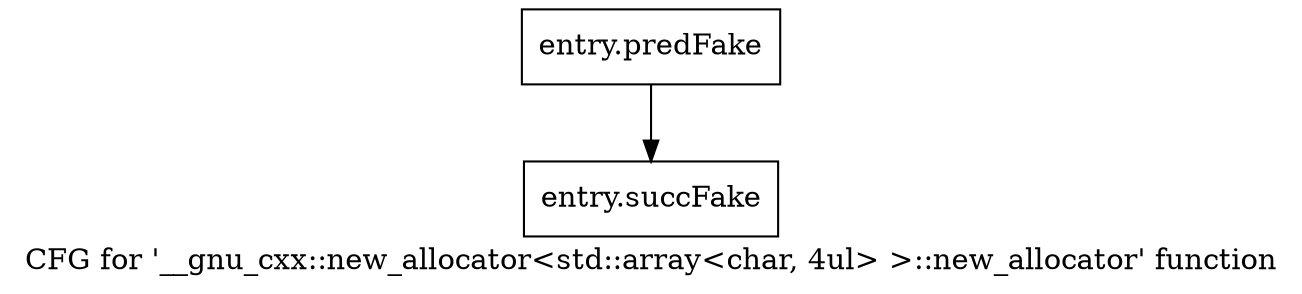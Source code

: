 digraph "CFG for '__gnu_cxx::new_allocator\<std::array\<char, 4ul\> \>::new_allocator' function" {
	label="CFG for '__gnu_cxx::new_allocator\<std::array\<char, 4ul\> \>::new_allocator' function";

	Node0x4354030 [shape=record,filename="",linenumber="",label="{entry.predFake}"];
	Node0x4354030 -> Node0x4424e10[ callList="" memoryops="" filename="/tools/Xilinx/Vitis_HLS/2022.1/tps/lnx64/gcc-8.3.0/lib/gcc/x86_64-pc-linux-gnu/8.3.0/../../../../include/c++/8.3.0/ext/new_allocator.h" execusionnum="6"];
	Node0x4424e10 [shape=record,filename="/tools/Xilinx/Vitis_HLS/2022.1/tps/lnx64/gcc-8.3.0/lib/gcc/x86_64-pc-linux-gnu/8.3.0/../../../../include/c++/8.3.0/ext/new_allocator.h",linenumber="79",label="{entry.succFake}"];
}
